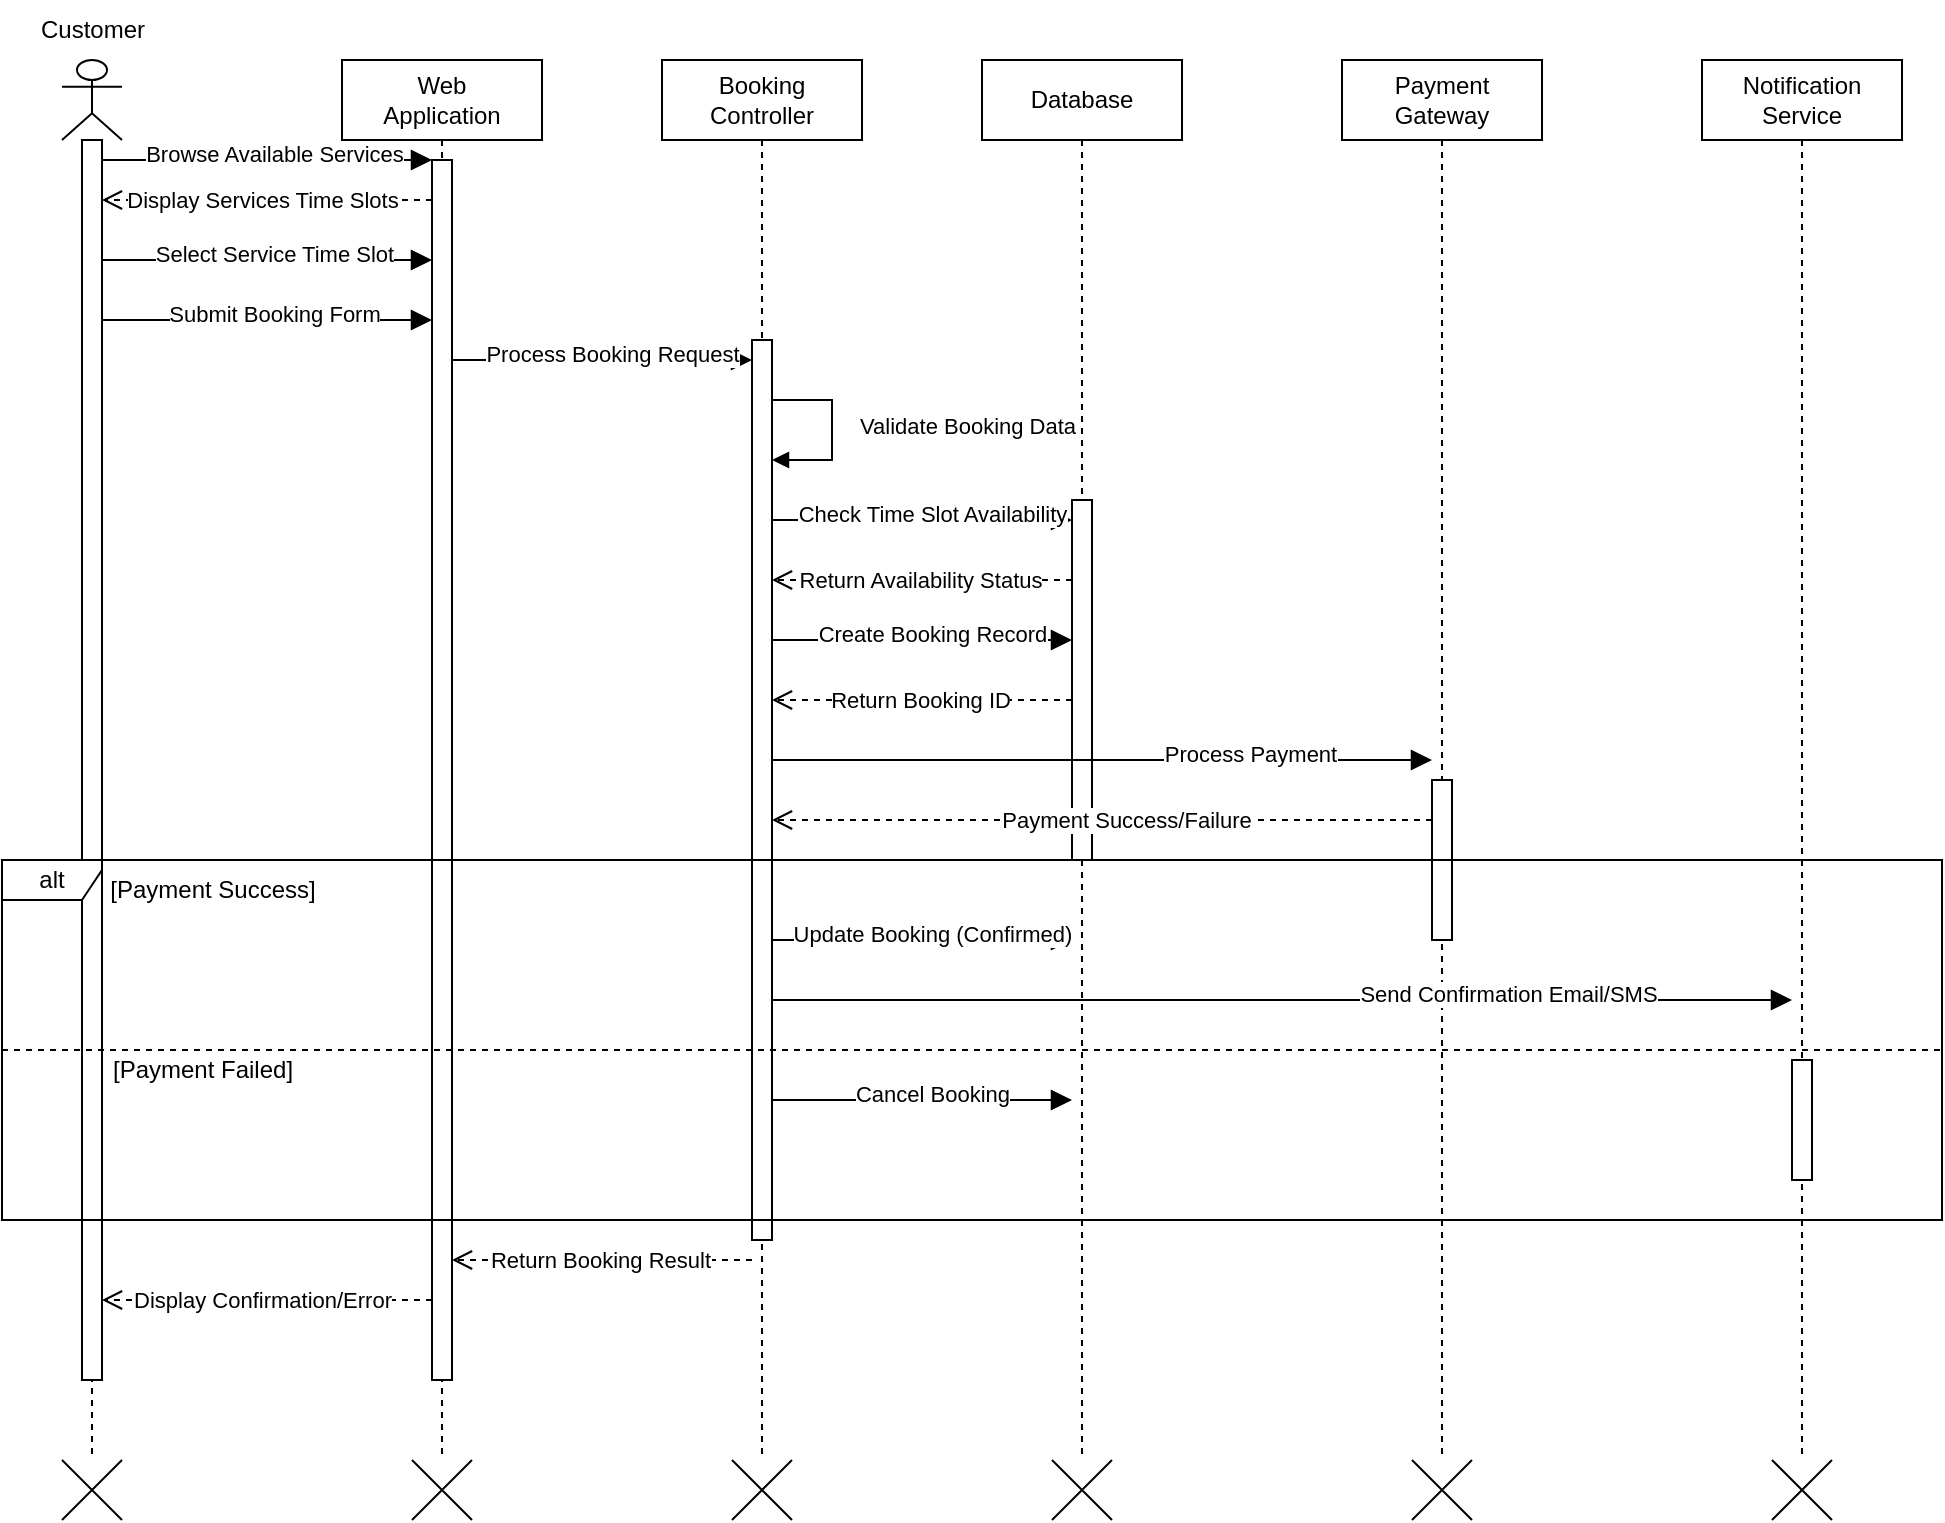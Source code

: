 <mxfile version="27.0.5">
  <diagram name="Event-Booking-Process" id="booking-process-flow">
    <mxGraphModel dx="856" dy="561" grid="1" gridSize="10" guides="1" tooltips="1" connect="1" arrows="1" fold="1" page="1" pageScale="1" pageWidth="1169" pageHeight="800" math="0" shadow="0">
      <root>
        <mxCell id="0" />
        <mxCell id="1" parent="0" />
        
        <!-- Actors/Participants -->
        <mxCell id="actor-customer" value="" style="shape=umlLifeline;perimeter=lifelinePerimeter;whiteSpace=wrap;html=1;container=1;dropTarget=0;collapsible=0;recursiveResize=0;outlineConnect=0;portConstraint=eastwest;newEdgeStyle={&quot;curved&quot;:0,&quot;rounded&quot;:0};participant=umlActor;" parent="1" vertex="1">
          <mxGeometry x="80" y="40" width="30" height="700" as="geometry" />
        </mxCell>
        <mxCell id="customer-activation" value="" style="html=1;points=[[0,0,0,0,5],[0,1,0,0,-5],[1,0,0,0,5],[1,1,0,0,-5]];perimeter=orthogonalPerimeter;outlineConnect=0;targetShapes=umlLifeline;portConstraint=eastwest;newEdgeStyle={&quot;curved&quot;:0,&quot;rounded&quot;:0};" parent="actor-customer" vertex="1">
          <mxGeometry x="10" y="40" width="10" height="620" as="geometry" />
        </mxCell>
        
        <mxCell id="web-app" value="Web&lt;div&gt;Application&lt;/div&gt;" style="shape=umlLifeline;perimeter=lifelinePerimeter;whiteSpace=wrap;html=1;container=1;dropTarget=0;collapsible=0;recursiveResize=0;outlineConnect=0;portConstraint=eastwest;newEdgeStyle={&quot;curved&quot;:0,&quot;rounded&quot;:0};" parent="1" vertex="1">
          <mxGeometry x="220" y="40" width="100" height="700" as="geometry" />
        </mxCell>
        <mxCell id="web-app-activation" value="" style="html=1;points=[[0,0,0,0,5],[0,1,0,0,-5],[1,0,0,0,5],[1,1,0,0,-5]];perimeter=orthogonalPerimeter;outlineConnect=0;targetShapes=umlLifeline;portConstraint=eastwest;newEdgeStyle={&quot;curved&quot;:0,&quot;rounded&quot;:0};" parent="web-app" vertex="1">
          <mxGeometry x="45" y="50" width="10" height="610" as="geometry" />
        </mxCell>
        
        <mxCell id="booking-controller" value="Booking&lt;div&gt;Controller&lt;/div&gt;" style="shape=umlLifeline;perimeter=lifelinePerimeter;whiteSpace=wrap;html=1;container=1;dropTarget=0;collapsible=0;recursiveResize=0;outlineConnect=0;portConstraint=eastwest;newEdgeStyle={&quot;curved&quot;:0,&quot;rounded&quot;:0};" parent="1" vertex="1">
          <mxGeometry x="380" y="40" width="100" height="700" as="geometry" />
        </mxCell>
        <mxCell id="booking-controller-activation" value="" style="html=1;points=[[0,0,0,0,5],[0,1,0,0,-5],[1,0,0,0,5],[1,1,0,0,-5]];perimeter=orthogonalPerimeter;outlineConnect=0;targetShapes=umlLifeline;portConstraint=eastwest;newEdgeStyle={&quot;curved&quot;:0,&quot;rounded&quot;:0};" parent="booking-controller" vertex="1">
          <mxGeometry x="45" y="140" width="10" height="450" as="geometry" />
        </mxCell>
        
        <mxCell id="database" value="Database" style="shape=umlLifeline;perimeter=lifelinePerimeter;whiteSpace=wrap;html=1;container=1;dropTarget=0;collapsible=0;recursiveResize=0;outlineConnect=0;portConstraint=eastwest;newEdgeStyle={&quot;curved&quot;:0,&quot;rounded&quot;:0};" parent="1" vertex="1">
          <mxGeometry x="540" y="40" width="100" height="700" as="geometry" />
        </mxCell>
        <mxCell id="database-activation" value="" style="html=1;points=[[0,0,0,0,5],[0,1,0,0,-5],[1,0,0,0,5],[1,1,0,0,-5]];perimeter=orthogonalPerimeter;outlineConnect=0;targetShapes=umlLifeline;portConstraint=eastwest;newEdgeStyle={&quot;curved&quot;:0,&quot;rounded&quot;:0};" parent="database" vertex="1">
          <mxGeometry x="45" y="220" width="10" height="180" as="geometry" />
        </mxCell>
        
        <mxCell id="payment-gateway" value="Payment&lt;div&gt;Gateway&lt;/div&gt;" style="shape=umlLifeline;perimeter=lifelinePerimeter;whiteSpace=wrap;html=1;container=1;dropTarget=0;collapsible=0;recursiveResize=0;outlineConnect=0;portConstraint=eastwest;newEdgeStyle={&quot;curved&quot;:0,&quot;rounded&quot;:0};" parent="1" vertex="1">
          <mxGeometry x="720" y="40" width="100" height="700" as="geometry" />
        </mxCell>
        <mxCell id="payment-gateway-activation" value="" style="html=1;points=[[0,0,0,0,5],[0,1,0,0,-5],[1,0,0,0,5],[1,1,0,0,-5]];perimeter=orthogonalPerimeter;outlineConnect=0;targetShapes=umlLifeline;portConstraint=eastwest;newEdgeStyle={&quot;curved&quot;:0,&quot;rounded&quot;:0};" parent="payment-gateway" vertex="1">
          <mxGeometry x="45" y="360" width="10" height="80" as="geometry" />
        </mxCell>
        
        <mxCell id="notification-service" value="Notification&lt;div&gt;Service&lt;/div&gt;" style="shape=umlLifeline;perimeter=lifelinePerimeter;whiteSpace=wrap;html=1;container=1;dropTarget=0;collapsible=0;recursiveResize=0;outlineConnect=0;portConstraint=eastwest;newEdgeStyle={&quot;curved&quot;:0,&quot;rounded&quot;:0};" parent="1" vertex="1">
          <mxGeometry x="900" y="40" width="100" height="700" as="geometry" />
        </mxCell>
        <mxCell id="notification-service-activation" value="" style="html=1;points=[[0,0,0,0,5],[0,1,0,0,-5],[1,0,0,0,5],[1,1,0,0,-5]];perimeter=orthogonalPerimeter;outlineConnect=0;targetShapes=umlLifeline;portConstraint=eastwest;newEdgeStyle={&quot;curved&quot;:0,&quot;rounded&quot;:0};" parent="notification-service" vertex="1">
          <mxGeometry x="45" y="500" width="10" height="60" as="geometry" />
        </mxCell>

        <!-- Labels -->
        <mxCell id="customer-label" value="Customer" style="text;html=1;align=center;verticalAlign=middle;resizable=0;points=[];autosize=1;strokeColor=none;fillColor=none;" parent="1" vertex="1">
          <mxGeometry x="65" y="10" width="60" height="30" as="geometry" />
        </mxCell>

        <!-- Messages -->
        <!-- 1. Customer browses services -->
        <mxCell id="msg-browse-services" value="" style="endArrow=block;startArrow=none;endFill=1;startFill=0;endSize=8;html=1;verticalAlign=bottom;labelBackgroundColor=none;strokeWidth=1;rounded=0;" parent="1" edge="1">
          <mxGeometry width="160" relative="1" as="geometry">
            <mxPoint x="100" y="90" as="sourcePoint" />
            <mxPoint x="265" y="90" as="targetPoint" />
          </mxGeometry>
        </mxCell>
        <mxCell id="msg-browse-services-label" value="Browse Available Services" style="edgeLabel;html=1;align=center;verticalAlign=middle;resizable=0;points=[];" parent="msg-browse-services" vertex="1" connectable="0">
          <mxGeometry x="-0.238" y="3" relative="1" as="geometry">
            <mxPoint x="23" as="offset" />
          </mxGeometry>
        </mxCell>

        <!-- 2. Display services -->
        <mxCell id="msg-display-services" value="" style="html=1;verticalAlign=bottom;endArrow=open;dashed=1;endSize=8;curved=0;rounded=0;" parent="1" edge="1">
          <mxGeometry relative="1" as="geometry">
            <mxPoint x="265" y="110" as="sourcePoint" />
            <mxPoint x="100" y="110" as="targetPoint" />
          </mxGeometry>
        </mxCell>
        <mxCell id="msg-display-services-label" value="Display Services  Time Slots" style="edgeLabel;html=1;align=center;verticalAlign=middle;resizable=0;points=[];" parent="msg-display-services" vertex="1" connectable="0">
          <mxGeometry x="0.19" y="-1" relative="1" as="geometry">
            <mxPoint x="13" y="1" as="offset" />
          </mxGeometry>
        </mxCell>

        <!-- 3. Customer selects service -->
        <mxCell id="msg-select-service" value="" style="endArrow=block;startArrow=none;endFill=1;startFill=0;endSize=8;html=1;verticalAlign=bottom;labelBackgroundColor=none;strokeWidth=1;rounded=0;" parent="1" edge="1">
          <mxGeometry width="160" relative="1" as="geometry">
            <mxPoint x="100" y="140" as="sourcePoint" />
            <mxPoint x="265" y="140" as="targetPoint" />
          </mxGeometry>
        </mxCell>
        <mxCell id="msg-select-service-label" value="Select Service  Time Slot" style="edgeLabel;html=1;align=center;verticalAlign=middle;resizable=0;points=[];" parent="msg-select-service" vertex="1" connectable="0">
          <mxGeometry x="-0.238" y="3" relative="1" as="geometry">
            <mxPoint x="23" as="offset" />
          </mxGeometry>
        </mxCell>

        <!-- 4. Submit booking form -->
        <mxCell id="msg-submit-booking" value="" style="endArrow=block;startArrow=none;endFill=1;startFill=0;endSize=8;html=1;verticalAlign=bottom;labelBackgroundColor=none;strokeWidth=1;rounded=0;" parent="1" edge="1">
          <mxGeometry width="160" relative="1" as="geometry">
            <mxPoint x="100" y="170" as="sourcePoint" />
            <mxPoint x="265" y="170" as="targetPoint" />
          </mxGeometry>
        </mxCell>
        <mxCell id="msg-submit-booking-label" value="Submit Booking Form" style="edgeLabel;html=1;align=center;verticalAlign=middle;resizable=0;points=[];" parent="msg-submit-booking" vertex="1" connectable="0">
          <mxGeometry x="-0.238" y="3" relative="1" as="geometry">
            <mxPoint x="23" as="offset" />
          </mxGeometry>
        </mxCell>

        <!-- 5. Forward to booking controller -->
        <mxCell id="msg-forward-booking" value="" style="endArrow=block;startArrow=none;endFill=1;startFill=0;endSize=8;html=1;verticalAlign=bottom;labelBackgroundColor=none;strokeWidth=1;rounded=0;" parent="1" edge="1">
          <mxGeometry width="160" relative="1" as="geometry">
            <mxPoint x="275" y="190" as="sourcePoint" />
            <mxPoint x="425" y="190" as="targetPoint" />
          </mxGeometry>
        </mxCell>
        <mxCell id="msg-forward-booking-label" value="Process Booking Request" style="edgeLabel;html=1;align=center;verticalAlign=middle;resizable=0;points=[];" parent="msg-forward-booking" vertex="1" connectable="0">
          <mxGeometry x="-0.238" y="3" relative="1" as="geometry">
            <mxPoint x="23" as="offset" />
          </mxGeometry>
        </mxCell>

        <!-- 6. Validate booking data -->
        <mxCell id="validate-booking" value="Validate Booking Data" style="html=1;align=left;spacingLeft=2;endArrow=block;rounded=0;edgeStyle=orthogonalEdgeStyle;curved=0;rounded=0;" parent="1" edge="1">
          <mxGeometry x="-0.048" y="10" relative="1" as="geometry">
            <mxPoint x="435" y="210" as="sourcePoint" />
            <Array as="points">
              <mxPoint x="465" y="210" />
              <mxPoint x="465" y="240" />
            </Array>
            <mxPoint x="435" y="240" as="targetPoint" />
            <mxPoint as="offset" />
          </mxGeometry>
        </mxCell>

        <!-- 7. Check availability -->
        <mxCell id="msg-check-availability" value="" style="endArrow=block;startArrow=none;endFill=1;startFill=0;endSize=8;html=1;verticalAlign=bottom;labelBackgroundColor=none;strokeWidth=1;rounded=0;" parent="1" edge="1">
          <mxGeometry width="160" relative="1" as="geometry">
            <mxPoint x="435" y="270" as="sourcePoint" />
            <mxPoint x="585" y="270" as="targetPoint" />
          </mxGeometry>
        </mxCell>
        <mxCell id="msg-check-availability-label" value="Check Time Slot Availability" style="edgeLabel;html=1;align=center;verticalAlign=middle;resizable=0;points=[];" parent="msg-check-availability" vertex="1" connectable="0">
          <mxGeometry x="-0.238" y="3" relative="1" as="geometry">
            <mxPoint x="23" as="offset" />
          </mxGeometry>
        </mxCell>

        <!-- 8. Return availability status -->
        <mxCell id="msg-return-availability" value="" style="html=1;verticalAlign=bottom;endArrow=open;dashed=1;endSize=8;curved=0;rounded=0;" parent="1" edge="1">
          <mxGeometry relative="1" as="geometry">
            <mxPoint x="585" y="300" as="sourcePoint" />
            <mxPoint x="435" y="300" as="targetPoint" />
          </mxGeometry>
        </mxCell>
        <mxCell id="msg-return-availability-label" value="Return Availability Status" style="edgeLabel;html=1;align=center;verticalAlign=middle;resizable=0;points=[];" parent="msg-return-availability" vertex="1" connectable="0">
          <mxGeometry x="0.19" y="-1" relative="1" as="geometry">
            <mxPoint x="13" y="1" as="offset" />
          </mxGeometry>
        </mxCell>

        <!-- 9. Create booking record -->
        <mxCell id="msg-create-booking" value="" style="endArrow=block;startArrow=none;endFill=1;startFill=0;endSize=8;html=1;verticalAlign=bottom;labelBackgroundColor=none;strokeWidth=1;rounded=0;" parent="1" edge="1">
          <mxGeometry width="160" relative="1" as="geometry">
            <mxPoint x="435" y="330" as="sourcePoint" />
            <mxPoint x="585" y="330" as="targetPoint" />
          </mxGeometry>
        </mxCell>
        <mxCell id="msg-create-booking-label" value="Create Booking Record" style="edgeLabel;html=1;align=center;verticalAlign=middle;resizable=0;points=[];" parent="msg-create-booking" vertex="1" connectable="0">
          <mxGeometry x="-0.238" y="3" relative="1" as="geometry">
            <mxPoint x="23" as="offset" />
          </mxGeometry>
        </mxCell>

        <!-- 10. Return booking ID -->
        <mxCell id="msg-return-booking-id" value="" style="html=1;verticalAlign=bottom;endArrow=open;dashed=1;endSize=8;curved=0;rounded=0;" parent="1" edge="1">
          <mxGeometry relative="1" as="geometry">
            <mxPoint x="585" y="360" as="sourcePoint" />
            <mxPoint x="435" y="360" as="targetPoint" />
          </mxGeometry>
        </mxCell>
        <mxCell id="msg-return-booking-id-label" value="Return Booking ID" style="edgeLabel;html=1;align=center;verticalAlign=middle;resizable=0;points=[];" parent="msg-return-booking-id" vertex="1" connectable="0">
          <mxGeometry x="0.19" y="-1" relative="1" as="geometry">
            <mxPoint x="13" y="1" as="offset" />
          </mxGeometry>
        </mxCell>

        <!-- 11. Process payment -->
        <mxCell id="msg-process-payment" value="" style="endArrow=block;startArrow=none;endFill=1;startFill=0;endSize=8;html=1;verticalAlign=bottom;labelBackgroundColor=none;strokeWidth=1;rounded=0;" parent="1" edge="1">
          <mxGeometry width="160" relative="1" as="geometry">
            <mxPoint x="435" y="390" as="sourcePoint" />
            <mxPoint x="765" y="390" as="targetPoint" />
          </mxGeometry>
        </mxCell>
        <mxCell id="msg-process-payment-label" value="Process Payment" style="edgeLabel;html=1;align=center;verticalAlign=middle;resizable=0;points=[];" parent="msg-process-payment" vertex="1" connectable="0">
          <mxGeometry x="-0.238" y="3" relative="1" as="geometry">
            <mxPoint x="113" as="offset" />
          </mxGeometry>
        </mxCell>

        <!-- 12. Payment result -->
        <mxCell id="msg-payment-result" value="" style="html=1;verticalAlign=bottom;endArrow=open;dashed=1;endSize=8;curved=0;rounded=0;" parent="1" edge="1">
          <mxGeometry relative="1" as="geometry">
            <mxPoint x="765" y="420" as="sourcePoint" />
            <mxPoint x="435" y="420" as="targetPoint" />
          </mxGeometry>
        </mxCell>
        <mxCell id="msg-payment-result-label" value="Payment Success/Failure" style="edgeLabel;html=1;align=center;verticalAlign=middle;resizable=0;points=[];" parent="msg-payment-result" vertex="1" connectable="0">
          <mxGeometry x="0.19" y="-1" relative="1" as="geometry">
            <mxPoint x="43" y="1" as="offset" />
          </mxGeometry>
        </mxCell>

        <!-- Alternative frame for payment result -->
        <mxCell id="alt-payment-frame" value="alt" style="shape=umlFrame;whiteSpace=wrap;html=1;pointerEvents=0;recursiveResize=0;container=1;collapsible=0;width=50;height=20;" parent="1" vertex="1">
          <mxGeometry x="50" y="440" width="970" height="180" as="geometry" />
        </mxCell>
        <mxCell id="alt-payment-success-guard" value="[Payment Success]" style="text;html=1;align=center;verticalAlign=middle;resizable=0;points=[];autosize=1;strokeColor=none;fillColor=none;" parent="alt-payment-frame" vertex="1">
          <mxGeometry x="50" width="110" height="30" as="geometry" />
        </mxCell>
        <mxCell id="alt-payment-divider" value="" style="line;strokeWidth=1;dashed=1;labelPosition=center;verticalLabelPosition=bottom;align=left;verticalAlign=top;spacingLeft=20;spacingTop=15;html=1;whiteSpace=wrap;" parent="alt-payment-frame" vertex="1">
          <mxGeometry y="90" width="970" height="10" as="geometry" />
        </mxCell>
        <mxCell id="alt-payment-failure-guard" value="[Payment Failed]" style="text;html=1;align=center;verticalAlign=middle;resizable=0;points=[];autosize=1;strokeColor=none;fillColor=none;" parent="alt-payment-frame" vertex="1">
          <mxGeometry x="50" y="90" width="100" height="30" as="geometry" />
        </mxCell>

        <!-- 13a. Update booking status (success) -->
        <mxCell id="msg-update-booking-success" value="" style="endArrow=block;startArrow=none;endFill=1;startFill=0;endSize=8;html=1;verticalAlign=bottom;labelBackgroundColor=none;strokeWidth=1;rounded=0;" parent="1" edge="1">
          <mxGeometry width="160" relative="1" as="geometry">
            <mxPoint x="435" y="480" as="sourcePoint" />
            <mxPoint x="585" y="480" as="targetPoint" />
          </mxGeometry>
        </mxCell>
        <mxCell id="msg-update-booking-success-label" value="Update Booking (Confirmed)" style="edgeLabel;html=1;align=center;verticalAlign=middle;resizable=0;points=[];" parent="msg-update-booking-success" vertex="1" connectable="0">
          <mxGeometry x="-0.238" y="3" relative="1" as="geometry">
            <mxPoint x="23" as="offset" />
          </mxGeometry>
        </mxCell>

        <!-- 14a. Send confirmation notification -->
        <mxCell id="msg-send-confirmation" value="" style="endArrow=block;startArrow=none;endFill=1;startFill=0;endSize=8;html=1;verticalAlign=bottom;labelBackgroundColor=none;strokeWidth=1;rounded=0;" parent="1" edge="1">
          <mxGeometry width="160" relative="1" as="geometry">
            <mxPoint x="435" y="510" as="sourcePoint" />
            <mxPoint x="945" y="510" as="targetPoint" />
          </mxGeometry>
        </mxCell>
        <mxCell id="msg-send-confirmation-label" value="Send Confirmation Email/SMS" style="edgeLabel;html=1;align=center;verticalAlign=middle;resizable=0;points=[];" parent="msg-send-confirmation" vertex="1" connectable="0">
          <mxGeometry x="-0.238" y="3" relative="1" as="geometry">
            <mxPoint x="173" as="offset" />
          </mxGeometry>
        </mxCell>

        <!-- 13b. Cancel booking (failure) -->
        <mxCell id="msg-cancel-booking" value="" style="endArrow=block;startArrow=none;endFill=1;startFill=0;endSize=8;html=1;verticalAlign=bottom;labelBackgroundColor=none;strokeWidth=1;rounded=0;" parent="1" edge="1">
          <mxGeometry width="160" relative="1" as="geometry">
            <mxPoint x="435" y="560" as="sourcePoint" />
            <mxPoint x="585" y="560" as="targetPoint" />
          </mxGeometry>
        </mxCell>
        <mxCell id="msg-cancel-booking-label" value="Cancel Booking" style="edgeLabel;html=1;align=center;verticalAlign=middle;resizable=0;points=[];" parent="msg-cancel-booking" vertex="1" connectable="0">
          <mxGeometry x="-0.238" y="3" relative="1" as="geometry">
            <mxPoint x="23" as="offset" />
          </mxGeometry>
        </mxCell>

        <!-- 15. Return result to user -->
        <mxCell id="msg-return-result" value="" style="html=1;verticalAlign=bottom;endArrow=open;dashed=1;endSize=8;curved=0;rounded=0;" parent="1" edge="1">
          <mxGeometry relative="1" as="geometry">
            <mxPoint x="425" y="640" as="sourcePoint" />
            <mxPoint x="275" y="640" as="targetPoint" />
          </mxGeometry>
        </mxCell>
        <mxCell id="msg-return-result-label" value="Return Booking Result" style="edgeLabel;html=1;align=center;verticalAlign=middle;resizable=0;points=[];" parent="msg-return-result" vertex="1" connectable="0">
          <mxGeometry x="0.19" y="-1" relative="1" as="geometry">
            <mxPoint x="13" y="1" as="offset" />
          </mxGeometry>
        </mxCell>

        <!-- 16. Display confirmation/error -->
        <mxCell id="msg-display-confirmation" value="" style="html=1;verticalAlign=bottom;endArrow=open;dashed=1;endSize=8;curved=0;rounded=0;" parent="1" edge="1">
          <mxGeometry relative="1" as="geometry">
            <mxPoint x="265" y="660" as="sourcePoint" />
            <mxPoint x="100" y="660" as="targetPoint" />
          </mxGeometry>
        </mxCell>
        <mxCell id="msg-display-confirmation-label" value="Display Confirmation/Error" style="edgeLabel;html=1;align=center;verticalAlign=middle;resizable=0;points=[];" parent="msg-display-confirmation" vertex="1" connectable="0">
          <mxGeometry x="0.19" y="-1" relative="1" as="geometry">
            <mxPoint x="13" y="1" as="offset" />
          </mxGeometry>
        </mxCell>

        <!-- Destruction markers -->
        <mxCell id="terminate-customer" value="" style="shape=umlDestroy;html=1;" parent="1" vertex="1">
          <mxGeometry x="80" y="740" width="30" height="30" as="geometry" />
        </mxCell>
        <mxCell id="terminate-app" value="" style="shape=umlDestroy;html=1;" parent="1" vertex="1">
          <mxGeometry x="255" y="740" width="30" height="30" as="geometry" />
        </mxCell>
        <mxCell id="terminate-booking" value="" style="shape=umlDestroy;html=1;" parent="1" vertex="1">
          <mxGeometry x="415" y="740" width="30" height="30" as="geometry" />
        </mxCell>
        <mxCell id="terminate-database" value="" style="shape=umlDestroy;html=1;" parent="1" vertex="1">
          <mxGeometry x="575" y="740" width="30" height="30" as="geometry" />
        </mxCell>
        <mxCell id="terminate-payment" value="" style="shape=umlDestroy;html=1;" parent="1" vertex="1">
          <mxGeometry x="755" y="740" width="30" height="30" as="geometry" />
        </mxCell>
        <mxCell id="terminate-notification" value="" style="shape=umlDestroy;html=1;" parent="1" vertex="1">
          <mxGeometry x="935" y="740" width="30" height="30" as="geometry" />
        </mxCell>

      </root>
    </mxGraphModel>
  </diagram>
</mxfile>